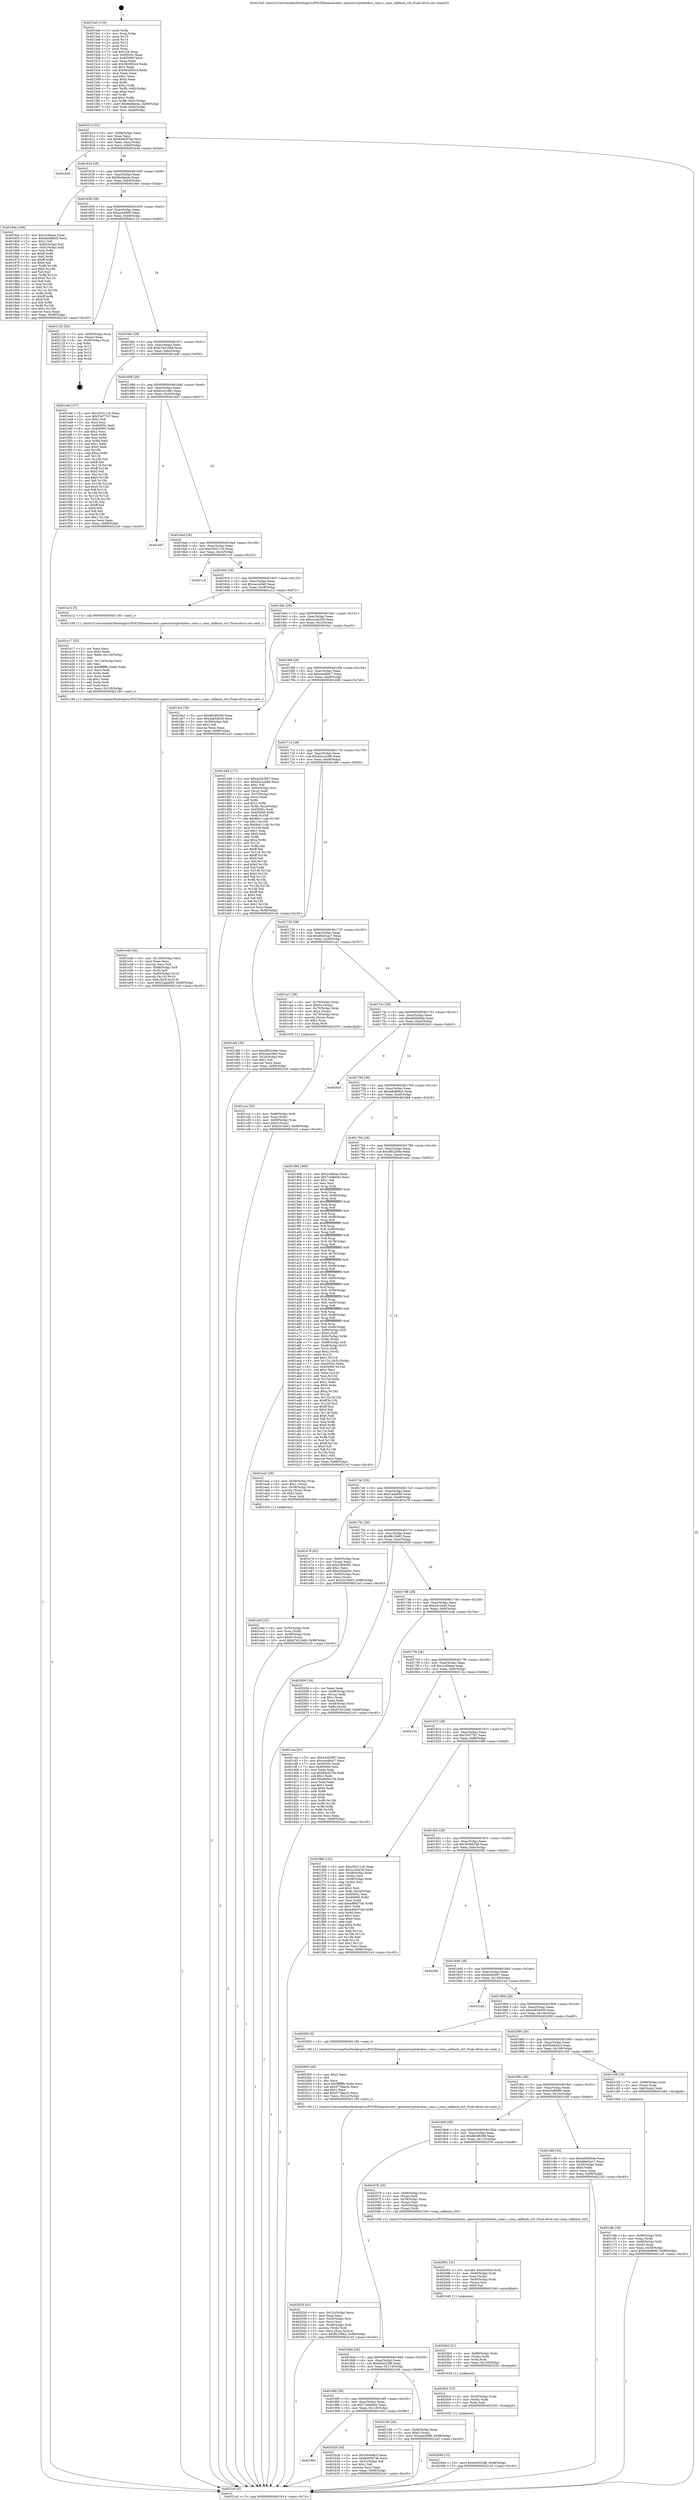 digraph "0x4015a0" {
  label = "0x4015a0 (/mnt/c/Users/mathe/Desktop/tcc/POCII/binaries/extr_opensslcryptobiobss_conn.c_conn_callback_ctrl_Final-ollvm.out::main(0))"
  labelloc = "t"
  node[shape=record]

  Entry [label="",width=0.3,height=0.3,shape=circle,fillcolor=black,style=filled]
  "0x401614" [label="{
     0x401614 [32]\l
     | [instrs]\l
     &nbsp;&nbsp;0x401614 \<+6\>: mov -0x98(%rbp),%eax\l
     &nbsp;&nbsp;0x40161a \<+2\>: mov %eax,%ecx\l
     &nbsp;&nbsp;0x40161c \<+6\>: sub $0x8440974e,%ecx\l
     &nbsp;&nbsp;0x401622 \<+6\>: mov %eax,-0xac(%rbp)\l
     &nbsp;&nbsp;0x401628 \<+6\>: mov %ecx,-0xb0(%rbp)\l
     &nbsp;&nbsp;0x40162e \<+6\>: je 0000000000401b44 \<main+0x5a4\>\l
  }"]
  "0x401b44" [label="{
     0x401b44\l
  }", style=dashed]
  "0x401634" [label="{
     0x401634 [28]\l
     | [instrs]\l
     &nbsp;&nbsp;0x401634 \<+5\>: jmp 0000000000401639 \<main+0x99\>\l
     &nbsp;&nbsp;0x401639 \<+6\>: mov -0xac(%rbp),%eax\l
     &nbsp;&nbsp;0x40163f \<+5\>: sub $0x8eefae4a,%eax\l
     &nbsp;&nbsp;0x401644 \<+6\>: mov %eax,-0xb4(%rbp)\l
     &nbsp;&nbsp;0x40164a \<+6\>: je 000000000040194e \<main+0x3ae\>\l
  }"]
  Exit [label="",width=0.3,height=0.3,shape=circle,fillcolor=black,style=filled,peripheries=2]
  "0x40194e" [label="{
     0x40194e [106]\l
     | [instrs]\l
     &nbsp;&nbsp;0x40194e \<+5\>: mov $0x2c4bbaa,%eax\l
     &nbsp;&nbsp;0x401953 \<+5\>: mov $0xdde88dc5,%ecx\l
     &nbsp;&nbsp;0x401958 \<+2\>: mov $0x1,%dl\l
     &nbsp;&nbsp;0x40195a \<+7\>: mov -0x92(%rbp),%sil\l
     &nbsp;&nbsp;0x401961 \<+7\>: mov -0x91(%rbp),%dil\l
     &nbsp;&nbsp;0x401968 \<+3\>: mov %sil,%r8b\l
     &nbsp;&nbsp;0x40196b \<+4\>: xor $0xff,%r8b\l
     &nbsp;&nbsp;0x40196f \<+3\>: mov %dil,%r9b\l
     &nbsp;&nbsp;0x401972 \<+4\>: xor $0xff,%r9b\l
     &nbsp;&nbsp;0x401976 \<+3\>: xor $0x0,%dl\l
     &nbsp;&nbsp;0x401979 \<+3\>: mov %r8b,%r10b\l
     &nbsp;&nbsp;0x40197c \<+4\>: and $0x0,%r10b\l
     &nbsp;&nbsp;0x401980 \<+3\>: and %dl,%sil\l
     &nbsp;&nbsp;0x401983 \<+3\>: mov %r9b,%r11b\l
     &nbsp;&nbsp;0x401986 \<+4\>: and $0x0,%r11b\l
     &nbsp;&nbsp;0x40198a \<+3\>: and %dl,%dil\l
     &nbsp;&nbsp;0x40198d \<+3\>: or %sil,%r10b\l
     &nbsp;&nbsp;0x401990 \<+3\>: or %dil,%r11b\l
     &nbsp;&nbsp;0x401993 \<+3\>: xor %r11b,%r10b\l
     &nbsp;&nbsp;0x401996 \<+3\>: or %r9b,%r8b\l
     &nbsp;&nbsp;0x401999 \<+4\>: xor $0xff,%r8b\l
     &nbsp;&nbsp;0x40199d \<+3\>: or $0x0,%dl\l
     &nbsp;&nbsp;0x4019a0 \<+3\>: and %dl,%r8b\l
     &nbsp;&nbsp;0x4019a3 \<+3\>: or %r8b,%r10b\l
     &nbsp;&nbsp;0x4019a6 \<+4\>: test $0x1,%r10b\l
     &nbsp;&nbsp;0x4019aa \<+3\>: cmovne %ecx,%eax\l
     &nbsp;&nbsp;0x4019ad \<+6\>: mov %eax,-0x98(%rbp)\l
     &nbsp;&nbsp;0x4019b3 \<+5\>: jmp 00000000004021e5 \<main+0xc45\>\l
  }"]
  "0x401650" [label="{
     0x401650 [28]\l
     | [instrs]\l
     &nbsp;&nbsp;0x401650 \<+5\>: jmp 0000000000401655 \<main+0xb5\>\l
     &nbsp;&nbsp;0x401655 \<+6\>: mov -0xac(%rbp),%eax\l
     &nbsp;&nbsp;0x40165b \<+5\>: sub $0xaa44f4f6,%eax\l
     &nbsp;&nbsp;0x401660 \<+6\>: mov %eax,-0xb8(%rbp)\l
     &nbsp;&nbsp;0x401666 \<+6\>: je 0000000000402122 \<main+0xb82\>\l
  }"]
  "0x4021e5" [label="{
     0x4021e5 [5]\l
     | [instrs]\l
     &nbsp;&nbsp;0x4021e5 \<+5\>: jmp 0000000000401614 \<main+0x74\>\l
  }"]
  "0x4015a0" [label="{
     0x4015a0 [116]\l
     | [instrs]\l
     &nbsp;&nbsp;0x4015a0 \<+1\>: push %rbp\l
     &nbsp;&nbsp;0x4015a1 \<+3\>: mov %rsp,%rbp\l
     &nbsp;&nbsp;0x4015a4 \<+2\>: push %r15\l
     &nbsp;&nbsp;0x4015a6 \<+2\>: push %r14\l
     &nbsp;&nbsp;0x4015a8 \<+2\>: push %r13\l
     &nbsp;&nbsp;0x4015aa \<+2\>: push %r12\l
     &nbsp;&nbsp;0x4015ac \<+1\>: push %rbx\l
     &nbsp;&nbsp;0x4015ad \<+7\>: sub $0x128,%rsp\l
     &nbsp;&nbsp;0x4015b4 \<+7\>: mov 0x40505c,%eax\l
     &nbsp;&nbsp;0x4015bb \<+7\>: mov 0x405060,%ecx\l
     &nbsp;&nbsp;0x4015c2 \<+2\>: mov %eax,%edx\l
     &nbsp;&nbsp;0x4015c4 \<+6\>: add $0x582083c4,%edx\l
     &nbsp;&nbsp;0x4015ca \<+3\>: sub $0x1,%edx\l
     &nbsp;&nbsp;0x4015cd \<+6\>: sub $0x582083c4,%edx\l
     &nbsp;&nbsp;0x4015d3 \<+3\>: imul %edx,%eax\l
     &nbsp;&nbsp;0x4015d6 \<+3\>: and $0x1,%eax\l
     &nbsp;&nbsp;0x4015d9 \<+3\>: cmp $0x0,%eax\l
     &nbsp;&nbsp;0x4015dc \<+4\>: sete %r8b\l
     &nbsp;&nbsp;0x4015e0 \<+4\>: and $0x1,%r8b\l
     &nbsp;&nbsp;0x4015e4 \<+7\>: mov %r8b,-0x92(%rbp)\l
     &nbsp;&nbsp;0x4015eb \<+3\>: cmp $0xa,%ecx\l
     &nbsp;&nbsp;0x4015ee \<+4\>: setl %r8b\l
     &nbsp;&nbsp;0x4015f2 \<+4\>: and $0x1,%r8b\l
     &nbsp;&nbsp;0x4015f6 \<+7\>: mov %r8b,-0x91(%rbp)\l
     &nbsp;&nbsp;0x4015fd \<+10\>: movl $0x8eefae4a,-0x98(%rbp)\l
     &nbsp;&nbsp;0x401607 \<+6\>: mov %edi,-0x9c(%rbp)\l
     &nbsp;&nbsp;0x40160d \<+7\>: mov %rsi,-0xa8(%rbp)\l
  }"]
  "0x4020d4" [label="{
     0x4020d4 [15]\l
     | [instrs]\l
     &nbsp;&nbsp;0x4020d4 \<+10\>: movl $0x6d4322f6,-0x98(%rbp)\l
     &nbsp;&nbsp;0x4020de \<+5\>: jmp 00000000004021e5 \<main+0xc45\>\l
  }"]
  "0x402122" [label="{
     0x402122 [24]\l
     | [instrs]\l
     &nbsp;&nbsp;0x402122 \<+7\>: mov -0x90(%rbp),%rax\l
     &nbsp;&nbsp;0x402129 \<+2\>: mov (%rax),%eax\l
     &nbsp;&nbsp;0x40212b \<+4\>: lea -0x28(%rbp),%rsp\l
     &nbsp;&nbsp;0x40212f \<+1\>: pop %rbx\l
     &nbsp;&nbsp;0x402130 \<+2\>: pop %r12\l
     &nbsp;&nbsp;0x402132 \<+2\>: pop %r13\l
     &nbsp;&nbsp;0x402134 \<+2\>: pop %r14\l
     &nbsp;&nbsp;0x402136 \<+2\>: pop %r15\l
     &nbsp;&nbsp;0x402138 \<+1\>: pop %rbp\l
     &nbsp;&nbsp;0x402139 \<+1\>: ret\l
  }"]
  "0x40166c" [label="{
     0x40166c [28]\l
     | [instrs]\l
     &nbsp;&nbsp;0x40166c \<+5\>: jmp 0000000000401671 \<main+0xd1\>\l
     &nbsp;&nbsp;0x401671 \<+6\>: mov -0xac(%rbp),%eax\l
     &nbsp;&nbsp;0x401677 \<+5\>: sub $0xb7451b68,%eax\l
     &nbsp;&nbsp;0x40167c \<+6\>: mov %eax,-0xbc(%rbp)\l
     &nbsp;&nbsp;0x401682 \<+6\>: je 0000000000401edf \<main+0x93f\>\l
  }"]
  "0x4020c5" [label="{
     0x4020c5 [15]\l
     | [instrs]\l
     &nbsp;&nbsp;0x4020c5 \<+4\>: mov -0x50(%rbp),%rdx\l
     &nbsp;&nbsp;0x4020c9 \<+3\>: mov (%rdx),%rdx\l
     &nbsp;&nbsp;0x4020cc \<+3\>: mov %rdx,%rdi\l
     &nbsp;&nbsp;0x4020cf \<+5\>: call 0000000000401030 \<free@plt\>\l
     | [calls]\l
     &nbsp;&nbsp;0x401030 \{1\} (unknown)\l
  }"]
  "0x401edf" [label="{
     0x401edf [137]\l
     | [instrs]\l
     &nbsp;&nbsp;0x401edf \<+5\>: mov $0xc50311c0,%eax\l
     &nbsp;&nbsp;0x401ee4 \<+5\>: mov $0x55d77b7,%ecx\l
     &nbsp;&nbsp;0x401ee9 \<+2\>: mov $0x1,%dl\l
     &nbsp;&nbsp;0x401eeb \<+2\>: xor %esi,%esi\l
     &nbsp;&nbsp;0x401eed \<+7\>: mov 0x40505c,%edi\l
     &nbsp;&nbsp;0x401ef4 \<+8\>: mov 0x405060,%r8d\l
     &nbsp;&nbsp;0x401efc \<+3\>: sub $0x1,%esi\l
     &nbsp;&nbsp;0x401eff \<+3\>: mov %edi,%r9d\l
     &nbsp;&nbsp;0x401f02 \<+3\>: add %esi,%r9d\l
     &nbsp;&nbsp;0x401f05 \<+4\>: imul %r9d,%edi\l
     &nbsp;&nbsp;0x401f09 \<+3\>: and $0x1,%edi\l
     &nbsp;&nbsp;0x401f0c \<+3\>: cmp $0x0,%edi\l
     &nbsp;&nbsp;0x401f0f \<+4\>: sete %r10b\l
     &nbsp;&nbsp;0x401f13 \<+4\>: cmp $0xa,%r8d\l
     &nbsp;&nbsp;0x401f17 \<+4\>: setl %r11b\l
     &nbsp;&nbsp;0x401f1b \<+3\>: mov %r10b,%bl\l
     &nbsp;&nbsp;0x401f1e \<+3\>: xor $0xff,%bl\l
     &nbsp;&nbsp;0x401f21 \<+3\>: mov %r11b,%r14b\l
     &nbsp;&nbsp;0x401f24 \<+4\>: xor $0xff,%r14b\l
     &nbsp;&nbsp;0x401f28 \<+3\>: xor $0x0,%dl\l
     &nbsp;&nbsp;0x401f2b \<+3\>: mov %bl,%r15b\l
     &nbsp;&nbsp;0x401f2e \<+4\>: and $0x0,%r15b\l
     &nbsp;&nbsp;0x401f32 \<+3\>: and %dl,%r10b\l
     &nbsp;&nbsp;0x401f35 \<+3\>: mov %r14b,%r12b\l
     &nbsp;&nbsp;0x401f38 \<+4\>: and $0x0,%r12b\l
     &nbsp;&nbsp;0x401f3c \<+3\>: and %dl,%r11b\l
     &nbsp;&nbsp;0x401f3f \<+3\>: or %r10b,%r15b\l
     &nbsp;&nbsp;0x401f42 \<+3\>: or %r11b,%r12b\l
     &nbsp;&nbsp;0x401f45 \<+3\>: xor %r12b,%r15b\l
     &nbsp;&nbsp;0x401f48 \<+3\>: or %r14b,%bl\l
     &nbsp;&nbsp;0x401f4b \<+3\>: xor $0xff,%bl\l
     &nbsp;&nbsp;0x401f4e \<+3\>: or $0x0,%dl\l
     &nbsp;&nbsp;0x401f51 \<+2\>: and %dl,%bl\l
     &nbsp;&nbsp;0x401f53 \<+3\>: or %bl,%r15b\l
     &nbsp;&nbsp;0x401f56 \<+4\>: test $0x1,%r15b\l
     &nbsp;&nbsp;0x401f5a \<+3\>: cmovne %ecx,%eax\l
     &nbsp;&nbsp;0x401f5d \<+6\>: mov %eax,-0x98(%rbp)\l
     &nbsp;&nbsp;0x401f63 \<+5\>: jmp 00000000004021e5 \<main+0xc45\>\l
  }"]
  "0x401688" [label="{
     0x401688 [28]\l
     | [instrs]\l
     &nbsp;&nbsp;0x401688 \<+5\>: jmp 000000000040168d \<main+0xed\>\l
     &nbsp;&nbsp;0x40168d \<+6\>: mov -0xac(%rbp),%eax\l
     &nbsp;&nbsp;0x401693 \<+5\>: sub $0xbccb10bc,%eax\l
     &nbsp;&nbsp;0x401698 \<+6\>: mov %eax,-0xc0(%rbp)\l
     &nbsp;&nbsp;0x40169e \<+6\>: je 0000000000401bd7 \<main+0x637\>\l
  }"]
  "0x4020b0" [label="{
     0x4020b0 [21]\l
     | [instrs]\l
     &nbsp;&nbsp;0x4020b0 \<+4\>: mov -0x68(%rbp),%rdx\l
     &nbsp;&nbsp;0x4020b4 \<+3\>: mov (%rdx),%rdx\l
     &nbsp;&nbsp;0x4020b7 \<+3\>: mov %rdx,%rdi\l
     &nbsp;&nbsp;0x4020ba \<+6\>: mov %eax,-0x130(%rbp)\l
     &nbsp;&nbsp;0x4020c0 \<+5\>: call 0000000000401030 \<free@plt\>\l
     | [calls]\l
     &nbsp;&nbsp;0x401030 \{1\} (unknown)\l
  }"]
  "0x401bd7" [label="{
     0x401bd7\l
  }", style=dashed]
  "0x4016a4" [label="{
     0x4016a4 [28]\l
     | [instrs]\l
     &nbsp;&nbsp;0x4016a4 \<+5\>: jmp 00000000004016a9 \<main+0x109\>\l
     &nbsp;&nbsp;0x4016a9 \<+6\>: mov -0xac(%rbp),%eax\l
     &nbsp;&nbsp;0x4016af \<+5\>: sub $0xc50311c0,%eax\l
     &nbsp;&nbsp;0x4016b4 \<+6\>: mov %eax,-0xc4(%rbp)\l
     &nbsp;&nbsp;0x4016ba \<+6\>: je 00000000004021c5 \<main+0xc25\>\l
  }"]
  "0x402091" [label="{
     0x402091 [31]\l
     | [instrs]\l
     &nbsp;&nbsp;0x402091 \<+10\>: movabs $0x4030b6,%rdi\l
     &nbsp;&nbsp;0x40209b \<+4\>: mov -0x40(%rbp),%rdx\l
     &nbsp;&nbsp;0x40209f \<+3\>: mov %rax,(%rdx)\l
     &nbsp;&nbsp;0x4020a2 \<+4\>: mov -0x40(%rbp),%rax\l
     &nbsp;&nbsp;0x4020a6 \<+3\>: mov (%rax),%rsi\l
     &nbsp;&nbsp;0x4020a9 \<+2\>: mov $0x0,%al\l
     &nbsp;&nbsp;0x4020ab \<+5\>: call 0000000000401040 \<printf@plt\>\l
     | [calls]\l
     &nbsp;&nbsp;0x401040 \{1\} (unknown)\l
  }"]
  "0x4021c5" [label="{
     0x4021c5\l
  }", style=dashed]
  "0x4016c0" [label="{
     0x4016c0 [28]\l
     | [instrs]\l
     &nbsp;&nbsp;0x4016c0 \<+5\>: jmp 00000000004016c5 \<main+0x125\>\l
     &nbsp;&nbsp;0x4016c5 \<+6\>: mov -0xac(%rbp),%eax\l
     &nbsp;&nbsp;0x4016cb \<+5\>: sub $0xcaccc9a0,%eax\l
     &nbsp;&nbsp;0x4016d0 \<+6\>: mov %eax,-0xc8(%rbp)\l
     &nbsp;&nbsp;0x4016d6 \<+6\>: je 0000000000401e12 \<main+0x872\>\l
  }"]
  "0x40202d" [label="{
     0x40202d [41]\l
     | [instrs]\l
     &nbsp;&nbsp;0x40202d \<+6\>: mov -0x12c(%rbp),%ecx\l
     &nbsp;&nbsp;0x402033 \<+3\>: imul %eax,%ecx\l
     &nbsp;&nbsp;0x402036 \<+4\>: mov -0x50(%rbp),%rsi\l
     &nbsp;&nbsp;0x40203a \<+3\>: mov (%rsi),%rsi\l
     &nbsp;&nbsp;0x40203d \<+4\>: mov -0x48(%rbp),%rdi\l
     &nbsp;&nbsp;0x402041 \<+3\>: movslq (%rdi),%rdi\l
     &nbsp;&nbsp;0x402044 \<+3\>: mov %ecx,(%rsi,%rdi,4)\l
     &nbsp;&nbsp;0x402047 \<+10\>: movl $0xffe15662,-0x98(%rbp)\l
     &nbsp;&nbsp;0x402051 \<+5\>: jmp 00000000004021e5 \<main+0xc45\>\l
  }"]
  "0x401e12" [label="{
     0x401e12 [5]\l
     | [instrs]\l
     &nbsp;&nbsp;0x401e12 \<+5\>: call 0000000000401160 \<next_i\>\l
     | [calls]\l
     &nbsp;&nbsp;0x401160 \{1\} (/mnt/c/Users/mathe/Desktop/tcc/POCII/binaries/extr_opensslcryptobiobss_conn.c_conn_callback_ctrl_Final-ollvm.out::next_i)\l
  }"]
  "0x4016dc" [label="{
     0x4016dc [28]\l
     | [instrs]\l
     &nbsp;&nbsp;0x4016dc \<+5\>: jmp 00000000004016e1 \<main+0x141\>\l
     &nbsp;&nbsp;0x4016e1 \<+6\>: mov -0xac(%rbp),%eax\l
     &nbsp;&nbsp;0x4016e7 \<+5\>: sub $0xcccda230,%eax\l
     &nbsp;&nbsp;0x4016ec \<+6\>: mov %eax,-0xcc(%rbp)\l
     &nbsp;&nbsp;0x4016f2 \<+6\>: je 0000000000401fe2 \<main+0xa42\>\l
  }"]
  "0x402005" [label="{
     0x402005 [40]\l
     | [instrs]\l
     &nbsp;&nbsp;0x402005 \<+5\>: mov $0x2,%ecx\l
     &nbsp;&nbsp;0x40200a \<+1\>: cltd\l
     &nbsp;&nbsp;0x40200b \<+2\>: idiv %ecx\l
     &nbsp;&nbsp;0x40200d \<+6\>: imul $0xfffffffe,%edx,%ecx\l
     &nbsp;&nbsp;0x402013 \<+6\>: sub $0x4779aa32,%ecx\l
     &nbsp;&nbsp;0x402019 \<+3\>: add $0x1,%ecx\l
     &nbsp;&nbsp;0x40201c \<+6\>: add $0x4779aa32,%ecx\l
     &nbsp;&nbsp;0x402022 \<+6\>: mov %ecx,-0x12c(%rbp)\l
     &nbsp;&nbsp;0x402028 \<+5\>: call 0000000000401160 \<next_i\>\l
     | [calls]\l
     &nbsp;&nbsp;0x401160 \{1\} (/mnt/c/Users/mathe/Desktop/tcc/POCII/binaries/extr_opensslcryptobiobss_conn.c_conn_callback_ctrl_Final-ollvm.out::next_i)\l
  }"]
  "0x401fe2" [label="{
     0x401fe2 [30]\l
     | [instrs]\l
     &nbsp;&nbsp;0x401fe2 \<+5\>: mov $0x68c98396,%eax\l
     &nbsp;&nbsp;0x401fe7 \<+5\>: mov $0x4a854b39,%ecx\l
     &nbsp;&nbsp;0x401fec \<+3\>: mov -0x29(%rbp),%dl\l
     &nbsp;&nbsp;0x401fef \<+3\>: test $0x1,%dl\l
     &nbsp;&nbsp;0x401ff2 \<+3\>: cmovne %ecx,%eax\l
     &nbsp;&nbsp;0x401ff5 \<+6\>: mov %eax,-0x98(%rbp)\l
     &nbsp;&nbsp;0x401ffb \<+5\>: jmp 00000000004021e5 \<main+0xc45\>\l
  }"]
  "0x4016f8" [label="{
     0x4016f8 [28]\l
     | [instrs]\l
     &nbsp;&nbsp;0x4016f8 \<+5\>: jmp 00000000004016fd \<main+0x15d\>\l
     &nbsp;&nbsp;0x4016fd \<+6\>: mov -0xac(%rbp),%eax\l
     &nbsp;&nbsp;0x401703 \<+5\>: sub $0xcee48dc7,%eax\l
     &nbsp;&nbsp;0x401708 \<+6\>: mov %eax,-0xd0(%rbp)\l
     &nbsp;&nbsp;0x40170e \<+6\>: je 0000000000401d49 \<main+0x7a9\>\l
  }"]
  "0x401ebf" [label="{
     0x401ebf [32]\l
     | [instrs]\l
     &nbsp;&nbsp;0x401ebf \<+4\>: mov -0x50(%rbp),%rdi\l
     &nbsp;&nbsp;0x401ec3 \<+3\>: mov %rax,(%rdi)\l
     &nbsp;&nbsp;0x401ec6 \<+4\>: mov -0x48(%rbp),%rax\l
     &nbsp;&nbsp;0x401eca \<+6\>: movl $0x0,(%rax)\l
     &nbsp;&nbsp;0x401ed0 \<+10\>: movl $0xb7451b68,-0x98(%rbp)\l
     &nbsp;&nbsp;0x401eda \<+5\>: jmp 00000000004021e5 \<main+0xc45\>\l
  }"]
  "0x401d49" [label="{
     0x401d49 [171]\l
     | [instrs]\l
     &nbsp;&nbsp;0x401d49 \<+5\>: mov $0x442b3fd7,%eax\l
     &nbsp;&nbsp;0x401d4e \<+5\>: mov $0xd2a1a266,%ecx\l
     &nbsp;&nbsp;0x401d53 \<+2\>: mov $0x1,%dl\l
     &nbsp;&nbsp;0x401d55 \<+4\>: mov -0x60(%rbp),%rsi\l
     &nbsp;&nbsp;0x401d59 \<+2\>: mov (%rsi),%edi\l
     &nbsp;&nbsp;0x401d5b \<+4\>: mov -0x70(%rbp),%rsi\l
     &nbsp;&nbsp;0x401d5f \<+2\>: cmp (%rsi),%edi\l
     &nbsp;&nbsp;0x401d61 \<+4\>: setl %r8b\l
     &nbsp;&nbsp;0x401d65 \<+4\>: and $0x1,%r8b\l
     &nbsp;&nbsp;0x401d69 \<+4\>: mov %r8b,-0x2a(%rbp)\l
     &nbsp;&nbsp;0x401d6d \<+7\>: mov 0x40505c,%edi\l
     &nbsp;&nbsp;0x401d74 \<+8\>: mov 0x405060,%r9d\l
     &nbsp;&nbsp;0x401d7c \<+3\>: mov %edi,%r10d\l
     &nbsp;&nbsp;0x401d7f \<+7\>: add $0x8ab11cab,%r10d\l
     &nbsp;&nbsp;0x401d86 \<+4\>: sub $0x1,%r10d\l
     &nbsp;&nbsp;0x401d8a \<+7\>: sub $0x8ab11cab,%r10d\l
     &nbsp;&nbsp;0x401d91 \<+4\>: imul %r10d,%edi\l
     &nbsp;&nbsp;0x401d95 \<+3\>: and $0x1,%edi\l
     &nbsp;&nbsp;0x401d98 \<+3\>: cmp $0x0,%edi\l
     &nbsp;&nbsp;0x401d9b \<+4\>: sete %r8b\l
     &nbsp;&nbsp;0x401d9f \<+4\>: cmp $0xa,%r9d\l
     &nbsp;&nbsp;0x401da3 \<+4\>: setl %r11b\l
     &nbsp;&nbsp;0x401da7 \<+3\>: mov %r8b,%bl\l
     &nbsp;&nbsp;0x401daa \<+3\>: xor $0xff,%bl\l
     &nbsp;&nbsp;0x401dad \<+3\>: mov %r11b,%r14b\l
     &nbsp;&nbsp;0x401db0 \<+4\>: xor $0xff,%r14b\l
     &nbsp;&nbsp;0x401db4 \<+3\>: xor $0x0,%dl\l
     &nbsp;&nbsp;0x401db7 \<+3\>: mov %bl,%r15b\l
     &nbsp;&nbsp;0x401dba \<+4\>: and $0x0,%r15b\l
     &nbsp;&nbsp;0x401dbe \<+3\>: and %dl,%r8b\l
     &nbsp;&nbsp;0x401dc1 \<+3\>: mov %r14b,%r12b\l
     &nbsp;&nbsp;0x401dc4 \<+4\>: and $0x0,%r12b\l
     &nbsp;&nbsp;0x401dc8 \<+3\>: and %dl,%r11b\l
     &nbsp;&nbsp;0x401dcb \<+3\>: or %r8b,%r15b\l
     &nbsp;&nbsp;0x401dce \<+3\>: or %r11b,%r12b\l
     &nbsp;&nbsp;0x401dd1 \<+3\>: xor %r12b,%r15b\l
     &nbsp;&nbsp;0x401dd4 \<+3\>: or %r14b,%bl\l
     &nbsp;&nbsp;0x401dd7 \<+3\>: xor $0xff,%bl\l
     &nbsp;&nbsp;0x401dda \<+3\>: or $0x0,%dl\l
     &nbsp;&nbsp;0x401ddd \<+2\>: and %dl,%bl\l
     &nbsp;&nbsp;0x401ddf \<+3\>: or %bl,%r15b\l
     &nbsp;&nbsp;0x401de2 \<+4\>: test $0x1,%r15b\l
     &nbsp;&nbsp;0x401de6 \<+3\>: cmovne %ecx,%eax\l
     &nbsp;&nbsp;0x401de9 \<+6\>: mov %eax,-0x98(%rbp)\l
     &nbsp;&nbsp;0x401def \<+5\>: jmp 00000000004021e5 \<main+0xc45\>\l
  }"]
  "0x401714" [label="{
     0x401714 [28]\l
     | [instrs]\l
     &nbsp;&nbsp;0x401714 \<+5\>: jmp 0000000000401719 \<main+0x179\>\l
     &nbsp;&nbsp;0x401719 \<+6\>: mov -0xac(%rbp),%eax\l
     &nbsp;&nbsp;0x40171f \<+5\>: sub $0xd2a1a266,%eax\l
     &nbsp;&nbsp;0x401724 \<+6\>: mov %eax,-0xd4(%rbp)\l
     &nbsp;&nbsp;0x40172a \<+6\>: je 0000000000401df4 \<main+0x854\>\l
  }"]
  "0x401e4b" [label="{
     0x401e4b [45]\l
     | [instrs]\l
     &nbsp;&nbsp;0x401e4b \<+6\>: mov -0x128(%rbp),%ecx\l
     &nbsp;&nbsp;0x401e51 \<+3\>: imul %eax,%ecx\l
     &nbsp;&nbsp;0x401e54 \<+3\>: movslq %ecx,%r8\l
     &nbsp;&nbsp;0x401e57 \<+4\>: mov -0x68(%rbp),%r9\l
     &nbsp;&nbsp;0x401e5b \<+3\>: mov (%r9),%r9\l
     &nbsp;&nbsp;0x401e5e \<+4\>: mov -0x60(%rbp),%r10\l
     &nbsp;&nbsp;0x401e62 \<+3\>: movslq (%r10),%r10\l
     &nbsp;&nbsp;0x401e65 \<+4\>: mov %r8,(%r9,%r10,8)\l
     &nbsp;&nbsp;0x401e69 \<+10\>: movl $0xf1aab850,-0x98(%rbp)\l
     &nbsp;&nbsp;0x401e73 \<+5\>: jmp 00000000004021e5 \<main+0xc45\>\l
  }"]
  "0x401df4" [label="{
     0x401df4 [30]\l
     | [instrs]\l
     &nbsp;&nbsp;0x401df4 \<+5\>: mov $0xdf02269e,%eax\l
     &nbsp;&nbsp;0x401df9 \<+5\>: mov $0xcaccc9a0,%ecx\l
     &nbsp;&nbsp;0x401dfe \<+3\>: mov -0x2a(%rbp),%dl\l
     &nbsp;&nbsp;0x401e01 \<+3\>: test $0x1,%dl\l
     &nbsp;&nbsp;0x401e04 \<+3\>: cmovne %ecx,%eax\l
     &nbsp;&nbsp;0x401e07 \<+6\>: mov %eax,-0x98(%rbp)\l
     &nbsp;&nbsp;0x401e0d \<+5\>: jmp 00000000004021e5 \<main+0xc45\>\l
  }"]
  "0x401730" [label="{
     0x401730 [28]\l
     | [instrs]\l
     &nbsp;&nbsp;0x401730 \<+5\>: jmp 0000000000401735 \<main+0x195\>\l
     &nbsp;&nbsp;0x401735 \<+6\>: mov -0xac(%rbp),%eax\l
     &nbsp;&nbsp;0x40173b \<+5\>: sub $0xd9a02ac7,%eax\l
     &nbsp;&nbsp;0x401740 \<+6\>: mov %eax,-0xd8(%rbp)\l
     &nbsp;&nbsp;0x401746 \<+6\>: je 0000000000401ca7 \<main+0x707\>\l
  }"]
  "0x401e17" [label="{
     0x401e17 [52]\l
     | [instrs]\l
     &nbsp;&nbsp;0x401e17 \<+2\>: xor %ecx,%ecx\l
     &nbsp;&nbsp;0x401e19 \<+5\>: mov $0x2,%edx\l
     &nbsp;&nbsp;0x401e1e \<+6\>: mov %edx,-0x124(%rbp)\l
     &nbsp;&nbsp;0x401e24 \<+1\>: cltd\l
     &nbsp;&nbsp;0x401e25 \<+6\>: mov -0x124(%rbp),%esi\l
     &nbsp;&nbsp;0x401e2b \<+2\>: idiv %esi\l
     &nbsp;&nbsp;0x401e2d \<+6\>: imul $0xfffffffe,%edx,%edx\l
     &nbsp;&nbsp;0x401e33 \<+2\>: mov %ecx,%edi\l
     &nbsp;&nbsp;0x401e35 \<+2\>: sub %edx,%edi\l
     &nbsp;&nbsp;0x401e37 \<+2\>: mov %ecx,%edx\l
     &nbsp;&nbsp;0x401e39 \<+3\>: sub $0x1,%edx\l
     &nbsp;&nbsp;0x401e3c \<+2\>: add %edx,%edi\l
     &nbsp;&nbsp;0x401e3e \<+2\>: sub %edi,%ecx\l
     &nbsp;&nbsp;0x401e40 \<+6\>: mov %ecx,-0x128(%rbp)\l
     &nbsp;&nbsp;0x401e46 \<+5\>: call 0000000000401160 \<next_i\>\l
     | [calls]\l
     &nbsp;&nbsp;0x401160 \{1\} (/mnt/c/Users/mathe/Desktop/tcc/POCII/binaries/extr_opensslcryptobiobss_conn.c_conn_callback_ctrl_Final-ollvm.out::next_i)\l
  }"]
  "0x401ca7" [label="{
     0x401ca7 [39]\l
     | [instrs]\l
     &nbsp;&nbsp;0x401ca7 \<+4\>: mov -0x78(%rbp),%rax\l
     &nbsp;&nbsp;0x401cab \<+6\>: movl $0x64,(%rax)\l
     &nbsp;&nbsp;0x401cb1 \<+4\>: mov -0x70(%rbp),%rax\l
     &nbsp;&nbsp;0x401cb5 \<+6\>: movl $0x1,(%rax)\l
     &nbsp;&nbsp;0x401cbb \<+4\>: mov -0x70(%rbp),%rax\l
     &nbsp;&nbsp;0x401cbf \<+3\>: movslq (%rax),%rax\l
     &nbsp;&nbsp;0x401cc2 \<+4\>: shl $0x3,%rax\l
     &nbsp;&nbsp;0x401cc6 \<+3\>: mov %rax,%rdi\l
     &nbsp;&nbsp;0x401cc9 \<+5\>: call 0000000000401050 \<malloc@plt\>\l
     | [calls]\l
     &nbsp;&nbsp;0x401050 \{1\} (unknown)\l
  }"]
  "0x40174c" [label="{
     0x40174c [28]\l
     | [instrs]\l
     &nbsp;&nbsp;0x40174c \<+5\>: jmp 0000000000401751 \<main+0x1b1\>\l
     &nbsp;&nbsp;0x401751 \<+6\>: mov -0xac(%rbp),%eax\l
     &nbsp;&nbsp;0x401757 \<+5\>: sub $0xdd20b0de,%eax\l
     &nbsp;&nbsp;0x40175c \<+6\>: mov %eax,-0xdc(%rbp)\l
     &nbsp;&nbsp;0x401762 \<+6\>: je 00000000004020e3 \<main+0xb43\>\l
  }"]
  "0x401cce" [label="{
     0x401cce [32]\l
     | [instrs]\l
     &nbsp;&nbsp;0x401cce \<+4\>: mov -0x68(%rbp),%rdi\l
     &nbsp;&nbsp;0x401cd2 \<+3\>: mov %rax,(%rdi)\l
     &nbsp;&nbsp;0x401cd5 \<+4\>: mov -0x60(%rbp),%rax\l
     &nbsp;&nbsp;0x401cd9 \<+6\>: movl $0x0,(%rax)\l
     &nbsp;&nbsp;0x401cdf \<+10\>: movl $0x2410e63,-0x98(%rbp)\l
     &nbsp;&nbsp;0x401ce9 \<+5\>: jmp 00000000004021e5 \<main+0xc45\>\l
  }"]
  "0x4020e3" [label="{
     0x4020e3\l
  }", style=dashed]
  "0x401768" [label="{
     0x401768 [28]\l
     | [instrs]\l
     &nbsp;&nbsp;0x401768 \<+5\>: jmp 000000000040176d \<main+0x1cd\>\l
     &nbsp;&nbsp;0x40176d \<+6\>: mov -0xac(%rbp),%eax\l
     &nbsp;&nbsp;0x401773 \<+5\>: sub $0xdde88dc5,%eax\l
     &nbsp;&nbsp;0x401778 \<+6\>: mov %eax,-0xe0(%rbp)\l
     &nbsp;&nbsp;0x40177e \<+6\>: je 00000000004019b8 \<main+0x418\>\l
  }"]
  "0x401c6b" [label="{
     0x401c6b [30]\l
     | [instrs]\l
     &nbsp;&nbsp;0x401c6b \<+4\>: mov -0x80(%rbp),%rdi\l
     &nbsp;&nbsp;0x401c6f \<+2\>: mov %eax,(%rdi)\l
     &nbsp;&nbsp;0x401c71 \<+4\>: mov -0x80(%rbp),%rdi\l
     &nbsp;&nbsp;0x401c75 \<+2\>: mov (%rdi),%eax\l
     &nbsp;&nbsp;0x401c77 \<+3\>: mov %eax,-0x30(%rbp)\l
     &nbsp;&nbsp;0x401c7a \<+10\>: movl $0x65a9fb80,-0x98(%rbp)\l
     &nbsp;&nbsp;0x401c84 \<+5\>: jmp 00000000004021e5 \<main+0xc45\>\l
  }"]
  "0x4019b8" [label="{
     0x4019b8 [366]\l
     | [instrs]\l
     &nbsp;&nbsp;0x4019b8 \<+5\>: mov $0x2c4bbaa,%eax\l
     &nbsp;&nbsp;0x4019bd \<+5\>: mov $0x716de642,%ecx\l
     &nbsp;&nbsp;0x4019c2 \<+2\>: mov $0x1,%dl\l
     &nbsp;&nbsp;0x4019c4 \<+2\>: xor %esi,%esi\l
     &nbsp;&nbsp;0x4019c6 \<+3\>: mov %rsp,%rdi\l
     &nbsp;&nbsp;0x4019c9 \<+4\>: add $0xfffffffffffffff0,%rdi\l
     &nbsp;&nbsp;0x4019cd \<+3\>: mov %rdi,%rsp\l
     &nbsp;&nbsp;0x4019d0 \<+7\>: mov %rdi,-0x90(%rbp)\l
     &nbsp;&nbsp;0x4019d7 \<+3\>: mov %rsp,%rdi\l
     &nbsp;&nbsp;0x4019da \<+4\>: add $0xfffffffffffffff0,%rdi\l
     &nbsp;&nbsp;0x4019de \<+3\>: mov %rdi,%rsp\l
     &nbsp;&nbsp;0x4019e1 \<+3\>: mov %rsp,%r8\l
     &nbsp;&nbsp;0x4019e4 \<+4\>: add $0xfffffffffffffff0,%r8\l
     &nbsp;&nbsp;0x4019e8 \<+3\>: mov %r8,%rsp\l
     &nbsp;&nbsp;0x4019eb \<+7\>: mov %r8,-0x88(%rbp)\l
     &nbsp;&nbsp;0x4019f2 \<+3\>: mov %rsp,%r8\l
     &nbsp;&nbsp;0x4019f5 \<+4\>: add $0xfffffffffffffff0,%r8\l
     &nbsp;&nbsp;0x4019f9 \<+3\>: mov %r8,%rsp\l
     &nbsp;&nbsp;0x4019fc \<+4\>: mov %r8,-0x80(%rbp)\l
     &nbsp;&nbsp;0x401a00 \<+3\>: mov %rsp,%r8\l
     &nbsp;&nbsp;0x401a03 \<+4\>: add $0xfffffffffffffff0,%r8\l
     &nbsp;&nbsp;0x401a07 \<+3\>: mov %r8,%rsp\l
     &nbsp;&nbsp;0x401a0a \<+4\>: mov %r8,-0x78(%rbp)\l
     &nbsp;&nbsp;0x401a0e \<+3\>: mov %rsp,%r8\l
     &nbsp;&nbsp;0x401a11 \<+4\>: add $0xfffffffffffffff0,%r8\l
     &nbsp;&nbsp;0x401a15 \<+3\>: mov %r8,%rsp\l
     &nbsp;&nbsp;0x401a18 \<+4\>: mov %r8,-0x70(%rbp)\l
     &nbsp;&nbsp;0x401a1c \<+3\>: mov %rsp,%r8\l
     &nbsp;&nbsp;0x401a1f \<+4\>: add $0xfffffffffffffff0,%r8\l
     &nbsp;&nbsp;0x401a23 \<+3\>: mov %r8,%rsp\l
     &nbsp;&nbsp;0x401a26 \<+4\>: mov %r8,-0x68(%rbp)\l
     &nbsp;&nbsp;0x401a2a \<+3\>: mov %rsp,%r8\l
     &nbsp;&nbsp;0x401a2d \<+4\>: add $0xfffffffffffffff0,%r8\l
     &nbsp;&nbsp;0x401a31 \<+3\>: mov %r8,%rsp\l
     &nbsp;&nbsp;0x401a34 \<+4\>: mov %r8,-0x60(%rbp)\l
     &nbsp;&nbsp;0x401a38 \<+3\>: mov %rsp,%r8\l
     &nbsp;&nbsp;0x401a3b \<+4\>: add $0xfffffffffffffff0,%r8\l
     &nbsp;&nbsp;0x401a3f \<+3\>: mov %r8,%rsp\l
     &nbsp;&nbsp;0x401a42 \<+4\>: mov %r8,-0x58(%rbp)\l
     &nbsp;&nbsp;0x401a46 \<+3\>: mov %rsp,%r8\l
     &nbsp;&nbsp;0x401a49 \<+4\>: add $0xfffffffffffffff0,%r8\l
     &nbsp;&nbsp;0x401a4d \<+3\>: mov %r8,%rsp\l
     &nbsp;&nbsp;0x401a50 \<+4\>: mov %r8,-0x50(%rbp)\l
     &nbsp;&nbsp;0x401a54 \<+3\>: mov %rsp,%r8\l
     &nbsp;&nbsp;0x401a57 \<+4\>: add $0xfffffffffffffff0,%r8\l
     &nbsp;&nbsp;0x401a5b \<+3\>: mov %r8,%rsp\l
     &nbsp;&nbsp;0x401a5e \<+4\>: mov %r8,-0x48(%rbp)\l
     &nbsp;&nbsp;0x401a62 \<+3\>: mov %rsp,%r8\l
     &nbsp;&nbsp;0x401a65 \<+4\>: add $0xfffffffffffffff0,%r8\l
     &nbsp;&nbsp;0x401a69 \<+3\>: mov %r8,%rsp\l
     &nbsp;&nbsp;0x401a6c \<+4\>: mov %r8,-0x40(%rbp)\l
     &nbsp;&nbsp;0x401a70 \<+7\>: mov -0x90(%rbp),%r8\l
     &nbsp;&nbsp;0x401a77 \<+7\>: movl $0x0,(%r8)\l
     &nbsp;&nbsp;0x401a7e \<+7\>: mov -0x9c(%rbp),%r9d\l
     &nbsp;&nbsp;0x401a85 \<+3\>: mov %r9d,(%rdi)\l
     &nbsp;&nbsp;0x401a88 \<+7\>: mov -0x88(%rbp),%r8\l
     &nbsp;&nbsp;0x401a8f \<+7\>: mov -0xa8(%rbp),%r10\l
     &nbsp;&nbsp;0x401a96 \<+3\>: mov %r10,(%r8)\l
     &nbsp;&nbsp;0x401a99 \<+3\>: cmpl $0x2,(%rdi)\l
     &nbsp;&nbsp;0x401a9c \<+4\>: setne %r11b\l
     &nbsp;&nbsp;0x401aa0 \<+4\>: and $0x1,%r11b\l
     &nbsp;&nbsp;0x401aa4 \<+4\>: mov %r11b,-0x31(%rbp)\l
     &nbsp;&nbsp;0x401aa8 \<+7\>: mov 0x40505c,%ebx\l
     &nbsp;&nbsp;0x401aaf \<+8\>: mov 0x405060,%r14d\l
     &nbsp;&nbsp;0x401ab7 \<+3\>: sub $0x1,%esi\l
     &nbsp;&nbsp;0x401aba \<+3\>: mov %ebx,%r15d\l
     &nbsp;&nbsp;0x401abd \<+3\>: add %esi,%r15d\l
     &nbsp;&nbsp;0x401ac0 \<+4\>: imul %r15d,%ebx\l
     &nbsp;&nbsp;0x401ac4 \<+3\>: and $0x1,%ebx\l
     &nbsp;&nbsp;0x401ac7 \<+3\>: cmp $0x0,%ebx\l
     &nbsp;&nbsp;0x401aca \<+4\>: sete %r11b\l
     &nbsp;&nbsp;0x401ace \<+4\>: cmp $0xa,%r14d\l
     &nbsp;&nbsp;0x401ad2 \<+4\>: setl %r12b\l
     &nbsp;&nbsp;0x401ad6 \<+3\>: mov %r11b,%r13b\l
     &nbsp;&nbsp;0x401ad9 \<+4\>: xor $0xff,%r13b\l
     &nbsp;&nbsp;0x401add \<+3\>: mov %r12b,%sil\l
     &nbsp;&nbsp;0x401ae0 \<+4\>: xor $0xff,%sil\l
     &nbsp;&nbsp;0x401ae4 \<+3\>: xor $0x0,%dl\l
     &nbsp;&nbsp;0x401ae7 \<+3\>: mov %r13b,%dil\l
     &nbsp;&nbsp;0x401aea \<+4\>: and $0x0,%dil\l
     &nbsp;&nbsp;0x401aee \<+3\>: and %dl,%r11b\l
     &nbsp;&nbsp;0x401af1 \<+3\>: mov %sil,%r8b\l
     &nbsp;&nbsp;0x401af4 \<+4\>: and $0x0,%r8b\l
     &nbsp;&nbsp;0x401af8 \<+3\>: and %dl,%r12b\l
     &nbsp;&nbsp;0x401afb \<+3\>: or %r11b,%dil\l
     &nbsp;&nbsp;0x401afe \<+3\>: or %r12b,%r8b\l
     &nbsp;&nbsp;0x401b01 \<+3\>: xor %r8b,%dil\l
     &nbsp;&nbsp;0x401b04 \<+3\>: or %sil,%r13b\l
     &nbsp;&nbsp;0x401b07 \<+4\>: xor $0xff,%r13b\l
     &nbsp;&nbsp;0x401b0b \<+3\>: or $0x0,%dl\l
     &nbsp;&nbsp;0x401b0e \<+3\>: and %dl,%r13b\l
     &nbsp;&nbsp;0x401b11 \<+3\>: or %r13b,%dil\l
     &nbsp;&nbsp;0x401b14 \<+4\>: test $0x1,%dil\l
     &nbsp;&nbsp;0x401b18 \<+3\>: cmovne %ecx,%eax\l
     &nbsp;&nbsp;0x401b1b \<+6\>: mov %eax,-0x98(%rbp)\l
     &nbsp;&nbsp;0x401b21 \<+5\>: jmp 00000000004021e5 \<main+0xc45\>\l
  }"]
  "0x401784" [label="{
     0x401784 [28]\l
     | [instrs]\l
     &nbsp;&nbsp;0x401784 \<+5\>: jmp 0000000000401789 \<main+0x1e9\>\l
     &nbsp;&nbsp;0x401789 \<+6\>: mov -0xac(%rbp),%eax\l
     &nbsp;&nbsp;0x40178f \<+5\>: sub $0xdf02269e,%eax\l
     &nbsp;&nbsp;0x401794 \<+6\>: mov %eax,-0xe4(%rbp)\l
     &nbsp;&nbsp;0x40179a \<+6\>: je 0000000000401ea2 \<main+0x902\>\l
  }"]
  "0x40190c" [label="{
     0x40190c\l
  }", style=dashed]
  "0x401b26" [label="{
     0x401b26 [30]\l
     | [instrs]\l
     &nbsp;&nbsp;0x401b26 \<+5\>: mov $0x5bd4461f,%eax\l
     &nbsp;&nbsp;0x401b2b \<+5\>: mov $0x8440974e,%ecx\l
     &nbsp;&nbsp;0x401b30 \<+3\>: mov -0x31(%rbp),%dl\l
     &nbsp;&nbsp;0x401b33 \<+3\>: test $0x1,%dl\l
     &nbsp;&nbsp;0x401b36 \<+3\>: cmovne %ecx,%eax\l
     &nbsp;&nbsp;0x401b39 \<+6\>: mov %eax,-0x98(%rbp)\l
     &nbsp;&nbsp;0x401b3f \<+5\>: jmp 00000000004021e5 \<main+0xc45\>\l
  }"]
  "0x401ea2" [label="{
     0x401ea2 [29]\l
     | [instrs]\l
     &nbsp;&nbsp;0x401ea2 \<+4\>: mov -0x58(%rbp),%rax\l
     &nbsp;&nbsp;0x401ea6 \<+6\>: movl $0x1,(%rax)\l
     &nbsp;&nbsp;0x401eac \<+4\>: mov -0x58(%rbp),%rax\l
     &nbsp;&nbsp;0x401eb0 \<+3\>: movslq (%rax),%rax\l
     &nbsp;&nbsp;0x401eb3 \<+4\>: shl $0x2,%rax\l
     &nbsp;&nbsp;0x401eb7 \<+3\>: mov %rax,%rdi\l
     &nbsp;&nbsp;0x401eba \<+5\>: call 0000000000401050 \<malloc@plt\>\l
     | [calls]\l
     &nbsp;&nbsp;0x401050 \{1\} (unknown)\l
  }"]
  "0x4017a0" [label="{
     0x4017a0 [28]\l
     | [instrs]\l
     &nbsp;&nbsp;0x4017a0 \<+5\>: jmp 00000000004017a5 \<main+0x205\>\l
     &nbsp;&nbsp;0x4017a5 \<+6\>: mov -0xac(%rbp),%eax\l
     &nbsp;&nbsp;0x4017ab \<+5\>: sub $0xf1aab850,%eax\l
     &nbsp;&nbsp;0x4017b0 \<+6\>: mov %eax,-0xe8(%rbp)\l
     &nbsp;&nbsp;0x4017b6 \<+6\>: je 0000000000401e78 \<main+0x8d8\>\l
  }"]
  "0x4018f0" [label="{
     0x4018f0 [28]\l
     | [instrs]\l
     &nbsp;&nbsp;0x4018f0 \<+5\>: jmp 00000000004018f5 \<main+0x355\>\l
     &nbsp;&nbsp;0x4018f5 \<+6\>: mov -0xac(%rbp),%eax\l
     &nbsp;&nbsp;0x4018fb \<+5\>: sub $0x716de642,%eax\l
     &nbsp;&nbsp;0x401900 \<+6\>: mov %eax,-0x118(%rbp)\l
     &nbsp;&nbsp;0x401906 \<+6\>: je 0000000000401b26 \<main+0x586\>\l
  }"]
  "0x401e78" [label="{
     0x401e78 [42]\l
     | [instrs]\l
     &nbsp;&nbsp;0x401e78 \<+4\>: mov -0x60(%rbp),%rax\l
     &nbsp;&nbsp;0x401e7c \<+2\>: mov (%rax),%ecx\l
     &nbsp;&nbsp;0x401e7e \<+6\>: sub $0xe28cb091,%ecx\l
     &nbsp;&nbsp;0x401e84 \<+3\>: add $0x1,%ecx\l
     &nbsp;&nbsp;0x401e87 \<+6\>: add $0xe28cb091,%ecx\l
     &nbsp;&nbsp;0x401e8d \<+4\>: mov -0x60(%rbp),%rax\l
     &nbsp;&nbsp;0x401e91 \<+2\>: mov %ecx,(%rax)\l
     &nbsp;&nbsp;0x401e93 \<+10\>: movl $0x2410e63,-0x98(%rbp)\l
     &nbsp;&nbsp;0x401e9d \<+5\>: jmp 00000000004021e5 \<main+0xc45\>\l
  }"]
  "0x4017bc" [label="{
     0x4017bc [28]\l
     | [instrs]\l
     &nbsp;&nbsp;0x4017bc \<+5\>: jmp 00000000004017c1 \<main+0x221\>\l
     &nbsp;&nbsp;0x4017c1 \<+6\>: mov -0xac(%rbp),%eax\l
     &nbsp;&nbsp;0x4017c7 \<+5\>: sub $0xffe15662,%eax\l
     &nbsp;&nbsp;0x4017cc \<+6\>: mov %eax,-0xec(%rbp)\l
     &nbsp;&nbsp;0x4017d2 \<+6\>: je 0000000000402056 \<main+0xab6\>\l
  }"]
  "0x402106" [label="{
     0x402106 [28]\l
     | [instrs]\l
     &nbsp;&nbsp;0x402106 \<+7\>: mov -0x90(%rbp),%rax\l
     &nbsp;&nbsp;0x40210d \<+6\>: movl $0x0,(%rax)\l
     &nbsp;&nbsp;0x402113 \<+10\>: movl $0xaa44f4f6,-0x98(%rbp)\l
     &nbsp;&nbsp;0x40211d \<+5\>: jmp 00000000004021e5 \<main+0xc45\>\l
  }"]
  "0x402056" [label="{
     0x402056 [34]\l
     | [instrs]\l
     &nbsp;&nbsp;0x402056 \<+2\>: xor %eax,%eax\l
     &nbsp;&nbsp;0x402058 \<+4\>: mov -0x48(%rbp),%rcx\l
     &nbsp;&nbsp;0x40205c \<+2\>: mov (%rcx),%edx\l
     &nbsp;&nbsp;0x40205e \<+3\>: sub $0x1,%eax\l
     &nbsp;&nbsp;0x402061 \<+2\>: sub %eax,%edx\l
     &nbsp;&nbsp;0x402063 \<+4\>: mov -0x48(%rbp),%rcx\l
     &nbsp;&nbsp;0x402067 \<+2\>: mov %edx,(%rcx)\l
     &nbsp;&nbsp;0x402069 \<+10\>: movl $0xb7451b68,-0x98(%rbp)\l
     &nbsp;&nbsp;0x402073 \<+5\>: jmp 00000000004021e5 \<main+0xc45\>\l
  }"]
  "0x4017d8" [label="{
     0x4017d8 [28]\l
     | [instrs]\l
     &nbsp;&nbsp;0x4017d8 \<+5\>: jmp 00000000004017dd \<main+0x23d\>\l
     &nbsp;&nbsp;0x4017dd \<+6\>: mov -0xac(%rbp),%eax\l
     &nbsp;&nbsp;0x4017e3 \<+5\>: sub $0x2410e63,%eax\l
     &nbsp;&nbsp;0x4017e8 \<+6\>: mov %eax,-0xf0(%rbp)\l
     &nbsp;&nbsp;0x4017ee \<+6\>: je 0000000000401cee \<main+0x74e\>\l
  }"]
  "0x4018d4" [label="{
     0x4018d4 [28]\l
     | [instrs]\l
     &nbsp;&nbsp;0x4018d4 \<+5\>: jmp 00000000004018d9 \<main+0x339\>\l
     &nbsp;&nbsp;0x4018d9 \<+6\>: mov -0xac(%rbp),%eax\l
     &nbsp;&nbsp;0x4018df \<+5\>: sub $0x6d4322f6,%eax\l
     &nbsp;&nbsp;0x4018e4 \<+6\>: mov %eax,-0x114(%rbp)\l
     &nbsp;&nbsp;0x4018ea \<+6\>: je 0000000000402106 \<main+0xb66\>\l
  }"]
  "0x401cee" [label="{
     0x401cee [91]\l
     | [instrs]\l
     &nbsp;&nbsp;0x401cee \<+5\>: mov $0x442b3fd7,%eax\l
     &nbsp;&nbsp;0x401cf3 \<+5\>: mov $0xcee48dc7,%ecx\l
     &nbsp;&nbsp;0x401cf8 \<+7\>: mov 0x40505c,%edx\l
     &nbsp;&nbsp;0x401cff \<+7\>: mov 0x405060,%esi\l
     &nbsp;&nbsp;0x401d06 \<+2\>: mov %edx,%edi\l
     &nbsp;&nbsp;0x401d08 \<+6\>: sub $0x8b0dc7f4,%edi\l
     &nbsp;&nbsp;0x401d0e \<+3\>: sub $0x1,%edi\l
     &nbsp;&nbsp;0x401d11 \<+6\>: add $0x8b0dc7f4,%edi\l
     &nbsp;&nbsp;0x401d17 \<+3\>: imul %edi,%edx\l
     &nbsp;&nbsp;0x401d1a \<+3\>: and $0x1,%edx\l
     &nbsp;&nbsp;0x401d1d \<+3\>: cmp $0x0,%edx\l
     &nbsp;&nbsp;0x401d20 \<+4\>: sete %r8b\l
     &nbsp;&nbsp;0x401d24 \<+3\>: cmp $0xa,%esi\l
     &nbsp;&nbsp;0x401d27 \<+4\>: setl %r9b\l
     &nbsp;&nbsp;0x401d2b \<+3\>: mov %r8b,%r10b\l
     &nbsp;&nbsp;0x401d2e \<+3\>: and %r9b,%r10b\l
     &nbsp;&nbsp;0x401d31 \<+3\>: xor %r9b,%r8b\l
     &nbsp;&nbsp;0x401d34 \<+3\>: or %r8b,%r10b\l
     &nbsp;&nbsp;0x401d37 \<+4\>: test $0x1,%r10b\l
     &nbsp;&nbsp;0x401d3b \<+3\>: cmovne %ecx,%eax\l
     &nbsp;&nbsp;0x401d3e \<+6\>: mov %eax,-0x98(%rbp)\l
     &nbsp;&nbsp;0x401d44 \<+5\>: jmp 00000000004021e5 \<main+0xc45\>\l
  }"]
  "0x4017f4" [label="{
     0x4017f4 [28]\l
     | [instrs]\l
     &nbsp;&nbsp;0x4017f4 \<+5\>: jmp 00000000004017f9 \<main+0x259\>\l
     &nbsp;&nbsp;0x4017f9 \<+6\>: mov -0xac(%rbp),%eax\l
     &nbsp;&nbsp;0x4017ff \<+5\>: sub $0x2c4bbaa,%eax\l
     &nbsp;&nbsp;0x401804 \<+6\>: mov %eax,-0xf4(%rbp)\l
     &nbsp;&nbsp;0x40180a \<+6\>: je 000000000040213a \<main+0xb9a\>\l
  }"]
  "0x402078" [label="{
     0x402078 [25]\l
     | [instrs]\l
     &nbsp;&nbsp;0x402078 \<+4\>: mov -0x68(%rbp),%rax\l
     &nbsp;&nbsp;0x40207c \<+3\>: mov (%rax),%rdi\l
     &nbsp;&nbsp;0x40207f \<+4\>: mov -0x78(%rbp),%rax\l
     &nbsp;&nbsp;0x402083 \<+2\>: mov (%rax),%esi\l
     &nbsp;&nbsp;0x402085 \<+4\>: mov -0x50(%rbp),%rax\l
     &nbsp;&nbsp;0x402089 \<+3\>: mov (%rax),%rdx\l
     &nbsp;&nbsp;0x40208c \<+5\>: call 0000000000401240 \<conn_callback_ctrl\>\l
     | [calls]\l
     &nbsp;&nbsp;0x401240 \{1\} (/mnt/c/Users/mathe/Desktop/tcc/POCII/binaries/extr_opensslcryptobiobss_conn.c_conn_callback_ctrl_Final-ollvm.out::conn_callback_ctrl)\l
  }"]
  "0x40213a" [label="{
     0x40213a\l
  }", style=dashed]
  "0x401810" [label="{
     0x401810 [28]\l
     | [instrs]\l
     &nbsp;&nbsp;0x401810 \<+5\>: jmp 0000000000401815 \<main+0x275\>\l
     &nbsp;&nbsp;0x401815 \<+6\>: mov -0xac(%rbp),%eax\l
     &nbsp;&nbsp;0x40181b \<+5\>: sub $0x55d77b7,%eax\l
     &nbsp;&nbsp;0x401820 \<+6\>: mov %eax,-0xf8(%rbp)\l
     &nbsp;&nbsp;0x401826 \<+6\>: je 0000000000401f68 \<main+0x9c8\>\l
  }"]
  "0x4018b8" [label="{
     0x4018b8 [28]\l
     | [instrs]\l
     &nbsp;&nbsp;0x4018b8 \<+5\>: jmp 00000000004018bd \<main+0x31d\>\l
     &nbsp;&nbsp;0x4018bd \<+6\>: mov -0xac(%rbp),%eax\l
     &nbsp;&nbsp;0x4018c3 \<+5\>: sub $0x68c98396,%eax\l
     &nbsp;&nbsp;0x4018c8 \<+6\>: mov %eax,-0x110(%rbp)\l
     &nbsp;&nbsp;0x4018ce \<+6\>: je 0000000000402078 \<main+0xad8\>\l
  }"]
  "0x401f68" [label="{
     0x401f68 [122]\l
     | [instrs]\l
     &nbsp;&nbsp;0x401f68 \<+5\>: mov $0xc50311c0,%eax\l
     &nbsp;&nbsp;0x401f6d \<+5\>: mov $0xcccda230,%ecx\l
     &nbsp;&nbsp;0x401f72 \<+4\>: mov -0x48(%rbp),%rdx\l
     &nbsp;&nbsp;0x401f76 \<+2\>: mov (%rdx),%esi\l
     &nbsp;&nbsp;0x401f78 \<+4\>: mov -0x58(%rbp),%rdx\l
     &nbsp;&nbsp;0x401f7c \<+2\>: cmp (%rdx),%esi\l
     &nbsp;&nbsp;0x401f7e \<+4\>: setl %dil\l
     &nbsp;&nbsp;0x401f82 \<+4\>: and $0x1,%dil\l
     &nbsp;&nbsp;0x401f86 \<+4\>: mov %dil,-0x29(%rbp)\l
     &nbsp;&nbsp;0x401f8a \<+7\>: mov 0x40505c,%esi\l
     &nbsp;&nbsp;0x401f91 \<+8\>: mov 0x405060,%r8d\l
     &nbsp;&nbsp;0x401f99 \<+3\>: mov %esi,%r9d\l
     &nbsp;&nbsp;0x401f9c \<+7\>: add $0xe99d37dd,%r9d\l
     &nbsp;&nbsp;0x401fa3 \<+4\>: sub $0x1,%r9d\l
     &nbsp;&nbsp;0x401fa7 \<+7\>: sub $0xe99d37dd,%r9d\l
     &nbsp;&nbsp;0x401fae \<+4\>: imul %r9d,%esi\l
     &nbsp;&nbsp;0x401fb2 \<+3\>: and $0x1,%esi\l
     &nbsp;&nbsp;0x401fb5 \<+3\>: cmp $0x0,%esi\l
     &nbsp;&nbsp;0x401fb8 \<+4\>: sete %dil\l
     &nbsp;&nbsp;0x401fbc \<+4\>: cmp $0xa,%r8d\l
     &nbsp;&nbsp;0x401fc0 \<+4\>: setl %r10b\l
     &nbsp;&nbsp;0x401fc4 \<+3\>: mov %dil,%r11b\l
     &nbsp;&nbsp;0x401fc7 \<+3\>: and %r10b,%r11b\l
     &nbsp;&nbsp;0x401fca \<+3\>: xor %r10b,%dil\l
     &nbsp;&nbsp;0x401fcd \<+3\>: or %dil,%r11b\l
     &nbsp;&nbsp;0x401fd0 \<+4\>: test $0x1,%r11b\l
     &nbsp;&nbsp;0x401fd4 \<+3\>: cmovne %ecx,%eax\l
     &nbsp;&nbsp;0x401fd7 \<+6\>: mov %eax,-0x98(%rbp)\l
     &nbsp;&nbsp;0x401fdd \<+5\>: jmp 00000000004021e5 \<main+0xc45\>\l
  }"]
  "0x40182c" [label="{
     0x40182c [28]\l
     | [instrs]\l
     &nbsp;&nbsp;0x40182c \<+5\>: jmp 0000000000401831 \<main+0x291\>\l
     &nbsp;&nbsp;0x401831 \<+6\>: mov -0xac(%rbp),%eax\l
     &nbsp;&nbsp;0x401837 \<+5\>: sub $0x363667a8,%eax\l
     &nbsp;&nbsp;0x40183c \<+6\>: mov %eax,-0xfc(%rbp)\l
     &nbsp;&nbsp;0x401842 \<+6\>: je 00000000004020f2 \<main+0xb52\>\l
  }"]
  "0x401c89" [label="{
     0x401c89 [30]\l
     | [instrs]\l
     &nbsp;&nbsp;0x401c89 \<+5\>: mov $0xdd20b0de,%eax\l
     &nbsp;&nbsp;0x401c8e \<+5\>: mov $0xd9a02ac7,%ecx\l
     &nbsp;&nbsp;0x401c93 \<+3\>: mov -0x30(%rbp),%edx\l
     &nbsp;&nbsp;0x401c96 \<+3\>: cmp $0x0,%edx\l
     &nbsp;&nbsp;0x401c99 \<+3\>: cmove %ecx,%eax\l
     &nbsp;&nbsp;0x401c9c \<+6\>: mov %eax,-0x98(%rbp)\l
     &nbsp;&nbsp;0x401ca2 \<+5\>: jmp 00000000004021e5 \<main+0xc45\>\l
  }"]
  "0x4020f2" [label="{
     0x4020f2\l
  }", style=dashed]
  "0x401848" [label="{
     0x401848 [28]\l
     | [instrs]\l
     &nbsp;&nbsp;0x401848 \<+5\>: jmp 000000000040184d \<main+0x2ad\>\l
     &nbsp;&nbsp;0x40184d \<+6\>: mov -0xac(%rbp),%eax\l
     &nbsp;&nbsp;0x401853 \<+5\>: sub $0x442b3fd7,%eax\l
     &nbsp;&nbsp;0x401858 \<+6\>: mov %eax,-0x100(%rbp)\l
     &nbsp;&nbsp;0x40185e \<+6\>: je 00000000004021a0 \<main+0xc00\>\l
  }"]
  "0x40189c" [label="{
     0x40189c [28]\l
     | [instrs]\l
     &nbsp;&nbsp;0x40189c \<+5\>: jmp 00000000004018a1 \<main+0x301\>\l
     &nbsp;&nbsp;0x4018a1 \<+6\>: mov -0xac(%rbp),%eax\l
     &nbsp;&nbsp;0x4018a7 \<+5\>: sub $0x65a9fb80,%eax\l
     &nbsp;&nbsp;0x4018ac \<+6\>: mov %eax,-0x10c(%rbp)\l
     &nbsp;&nbsp;0x4018b2 \<+6\>: je 0000000000401c89 \<main+0x6e9\>\l
  }"]
  "0x4021a0" [label="{
     0x4021a0\l
  }", style=dashed]
  "0x401864" [label="{
     0x401864 [28]\l
     | [instrs]\l
     &nbsp;&nbsp;0x401864 \<+5\>: jmp 0000000000401869 \<main+0x2c9\>\l
     &nbsp;&nbsp;0x401869 \<+6\>: mov -0xac(%rbp),%eax\l
     &nbsp;&nbsp;0x40186f \<+5\>: sub $0x4a854b39,%eax\l
     &nbsp;&nbsp;0x401874 \<+6\>: mov %eax,-0x104(%rbp)\l
     &nbsp;&nbsp;0x40187a \<+6\>: je 0000000000402000 \<main+0xa60\>\l
  }"]
  "0x401c58" [label="{
     0x401c58 [19]\l
     | [instrs]\l
     &nbsp;&nbsp;0x401c58 \<+7\>: mov -0x88(%rbp),%rax\l
     &nbsp;&nbsp;0x401c5f \<+3\>: mov (%rax),%rax\l
     &nbsp;&nbsp;0x401c62 \<+4\>: mov 0x8(%rax),%rdi\l
     &nbsp;&nbsp;0x401c66 \<+5\>: call 0000000000401060 \<atoi@plt\>\l
     | [calls]\l
     &nbsp;&nbsp;0x401060 \{1\} (unknown)\l
  }"]
  "0x402000" [label="{
     0x402000 [5]\l
     | [instrs]\l
     &nbsp;&nbsp;0x402000 \<+5\>: call 0000000000401160 \<next_i\>\l
     | [calls]\l
     &nbsp;&nbsp;0x401160 \{1\} (/mnt/c/Users/mathe/Desktop/tcc/POCII/binaries/extr_opensslcryptobiobss_conn.c_conn_callback_ctrl_Final-ollvm.out::next_i)\l
  }"]
  "0x401880" [label="{
     0x401880 [28]\l
     | [instrs]\l
     &nbsp;&nbsp;0x401880 \<+5\>: jmp 0000000000401885 \<main+0x2e5\>\l
     &nbsp;&nbsp;0x401885 \<+6\>: mov -0xac(%rbp),%eax\l
     &nbsp;&nbsp;0x40188b \<+5\>: sub $0x5bd4461f,%eax\l
     &nbsp;&nbsp;0x401890 \<+6\>: mov %eax,-0x108(%rbp)\l
     &nbsp;&nbsp;0x401896 \<+6\>: je 0000000000401c58 \<main+0x6b8\>\l
  }"]
  Entry -> "0x4015a0" [label=" 1"]
  "0x401614" -> "0x401b44" [label=" 0"]
  "0x401614" -> "0x401634" [label=" 26"]
  "0x402122" -> Exit [label=" 1"]
  "0x401634" -> "0x40194e" [label=" 1"]
  "0x401634" -> "0x401650" [label=" 25"]
  "0x40194e" -> "0x4021e5" [label=" 1"]
  "0x4015a0" -> "0x401614" [label=" 1"]
  "0x4021e5" -> "0x401614" [label=" 25"]
  "0x402106" -> "0x4021e5" [label=" 1"]
  "0x401650" -> "0x402122" [label=" 1"]
  "0x401650" -> "0x40166c" [label=" 24"]
  "0x4020d4" -> "0x4021e5" [label=" 1"]
  "0x40166c" -> "0x401edf" [label=" 2"]
  "0x40166c" -> "0x401688" [label=" 22"]
  "0x4020c5" -> "0x4020d4" [label=" 1"]
  "0x401688" -> "0x401bd7" [label=" 0"]
  "0x401688" -> "0x4016a4" [label=" 22"]
  "0x4020b0" -> "0x4020c5" [label=" 1"]
  "0x4016a4" -> "0x4021c5" [label=" 0"]
  "0x4016a4" -> "0x4016c0" [label=" 22"]
  "0x402091" -> "0x4020b0" [label=" 1"]
  "0x4016c0" -> "0x401e12" [label=" 1"]
  "0x4016c0" -> "0x4016dc" [label=" 21"]
  "0x402078" -> "0x402091" [label=" 1"]
  "0x4016dc" -> "0x401fe2" [label=" 2"]
  "0x4016dc" -> "0x4016f8" [label=" 19"]
  "0x402056" -> "0x4021e5" [label=" 1"]
  "0x4016f8" -> "0x401d49" [label=" 2"]
  "0x4016f8" -> "0x401714" [label=" 17"]
  "0x40202d" -> "0x4021e5" [label=" 1"]
  "0x401714" -> "0x401df4" [label=" 2"]
  "0x401714" -> "0x401730" [label=" 15"]
  "0x402005" -> "0x40202d" [label=" 1"]
  "0x401730" -> "0x401ca7" [label=" 1"]
  "0x401730" -> "0x40174c" [label=" 14"]
  "0x402000" -> "0x402005" [label=" 1"]
  "0x40174c" -> "0x4020e3" [label=" 0"]
  "0x40174c" -> "0x401768" [label=" 14"]
  "0x401fe2" -> "0x4021e5" [label=" 2"]
  "0x401768" -> "0x4019b8" [label=" 1"]
  "0x401768" -> "0x401784" [label=" 13"]
  "0x401f68" -> "0x4021e5" [label=" 2"]
  "0x4019b8" -> "0x4021e5" [label=" 1"]
  "0x401edf" -> "0x4021e5" [label=" 2"]
  "0x401784" -> "0x401ea2" [label=" 1"]
  "0x401784" -> "0x4017a0" [label=" 12"]
  "0x401ebf" -> "0x4021e5" [label=" 1"]
  "0x4017a0" -> "0x401e78" [label=" 1"]
  "0x4017a0" -> "0x4017bc" [label=" 11"]
  "0x401e78" -> "0x4021e5" [label=" 1"]
  "0x4017bc" -> "0x402056" [label=" 1"]
  "0x4017bc" -> "0x4017d8" [label=" 10"]
  "0x401e4b" -> "0x4021e5" [label=" 1"]
  "0x4017d8" -> "0x401cee" [label=" 2"]
  "0x4017d8" -> "0x4017f4" [label=" 8"]
  "0x401e12" -> "0x401e17" [label=" 1"]
  "0x4017f4" -> "0x40213a" [label=" 0"]
  "0x4017f4" -> "0x401810" [label=" 8"]
  "0x401df4" -> "0x4021e5" [label=" 2"]
  "0x401810" -> "0x401f68" [label=" 2"]
  "0x401810" -> "0x40182c" [label=" 6"]
  "0x401cee" -> "0x4021e5" [label=" 2"]
  "0x40182c" -> "0x4020f2" [label=" 0"]
  "0x40182c" -> "0x401848" [label=" 6"]
  "0x401cce" -> "0x4021e5" [label=" 1"]
  "0x401848" -> "0x4021a0" [label=" 0"]
  "0x401848" -> "0x401864" [label=" 6"]
  "0x401c89" -> "0x4021e5" [label=" 1"]
  "0x401864" -> "0x402000" [label=" 1"]
  "0x401864" -> "0x401880" [label=" 5"]
  "0x401c6b" -> "0x4021e5" [label=" 1"]
  "0x401880" -> "0x401c58" [label=" 1"]
  "0x401880" -> "0x40189c" [label=" 4"]
  "0x401ca7" -> "0x401cce" [label=" 1"]
  "0x40189c" -> "0x401c89" [label=" 1"]
  "0x40189c" -> "0x4018b8" [label=" 3"]
  "0x401d49" -> "0x4021e5" [label=" 2"]
  "0x4018b8" -> "0x402078" [label=" 1"]
  "0x4018b8" -> "0x4018d4" [label=" 2"]
  "0x401e17" -> "0x401e4b" [label=" 1"]
  "0x4018d4" -> "0x402106" [label=" 1"]
  "0x4018d4" -> "0x4018f0" [label=" 1"]
  "0x401ea2" -> "0x401ebf" [label=" 1"]
  "0x4018f0" -> "0x401b26" [label=" 1"]
  "0x4018f0" -> "0x40190c" [label=" 0"]
  "0x401b26" -> "0x4021e5" [label=" 1"]
  "0x401c58" -> "0x401c6b" [label=" 1"]
}
